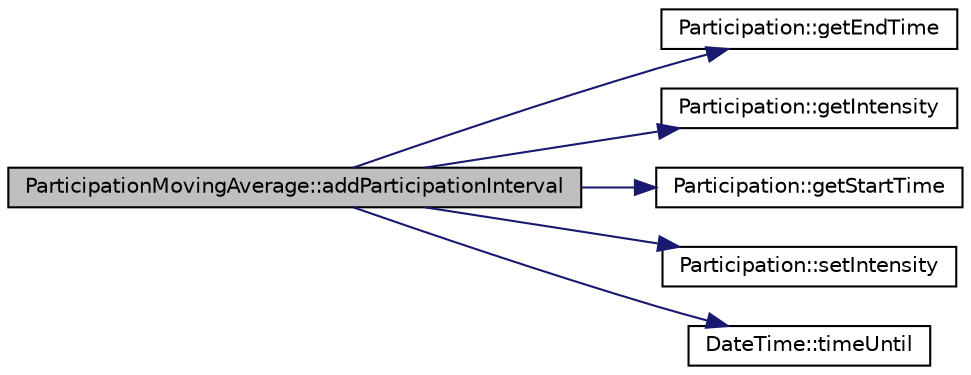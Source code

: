digraph G
{
  edge [fontname="Helvetica",fontsize="10",labelfontname="Helvetica",labelfontsize="10"];
  node [fontname="Helvetica",fontsize="10",shape=record];
  rankdir=LR;
  Node1 [label="ParticipationMovingAverage::addParticipationInterval",height=0.2,width=0.4,color="black", fillcolor="grey75", style="filled" fontcolor="black"];
  Node1 -> Node2 [color="midnightblue",fontsize="10",style="solid",fontname="Helvetica"];
  Node2 [label="Participation::getEndTime",height=0.2,width=0.4,color="black", fillcolor="white", style="filled",URL="$class_participation.html#a9e5a65a9d1f57a1efb218a1f7961e21b"];
  Node1 -> Node3 [color="midnightblue",fontsize="10",style="solid",fontname="Helvetica"];
  Node3 [label="Participation::getIntensity",height=0.2,width=0.4,color="black", fillcolor="white", style="filled",URL="$class_participation.html#aa3af4b084be5429b0e5b12dde715104a"];
  Node1 -> Node4 [color="midnightblue",fontsize="10",style="solid",fontname="Helvetica"];
  Node4 [label="Participation::getStartTime",height=0.2,width=0.4,color="black", fillcolor="white", style="filled",URL="$class_participation.html#ad0b27c83eaa596ae79fba9aa83d3c1f1"];
  Node1 -> Node5 [color="midnightblue",fontsize="10",style="solid",fontname="Helvetica"];
  Node5 [label="Participation::setIntensity",height=0.2,width=0.4,color="black", fillcolor="white", style="filled",URL="$class_participation.html#aa0565af6c2fb03f6ddf4e86dd2ea9e39"];
  Node1 -> Node6 [color="midnightblue",fontsize="10",style="solid",fontname="Helvetica"];
  Node6 [label="DateTime::timeUntil",height=0.2,width=0.4,color="black", fillcolor="white", style="filled",URL="$class_date_time.html#a7425ac1c6a4912d5ef46c8df1cc0cea2"];
}
